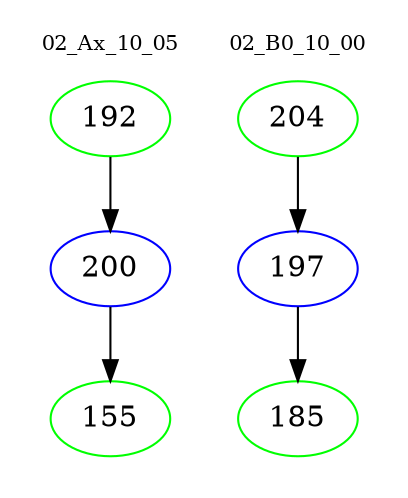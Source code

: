 digraph{
subgraph cluster_0 {
color = white
label = "02_Ax_10_05";
fontsize=10;
T0_192 [label="192", color="green"]
T0_192 -> T0_200 [color="black"]
T0_200 [label="200", color="blue"]
T0_200 -> T0_155 [color="black"]
T0_155 [label="155", color="green"]
}
subgraph cluster_1 {
color = white
label = "02_B0_10_00";
fontsize=10;
T1_204 [label="204", color="green"]
T1_204 -> T1_197 [color="black"]
T1_197 [label="197", color="blue"]
T1_197 -> T1_185 [color="black"]
T1_185 [label="185", color="green"]
}
}
